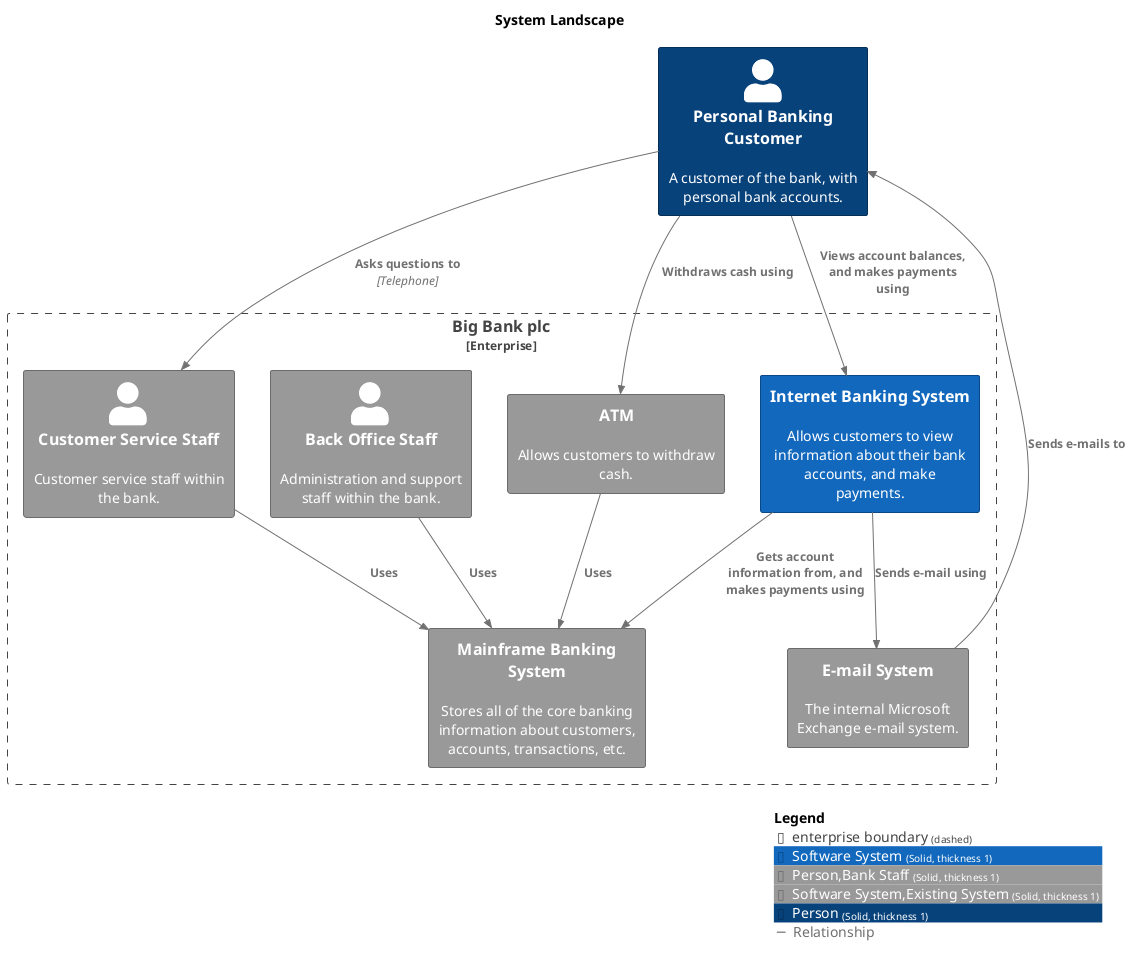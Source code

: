 @startuml
set separator none
title System Landscape

top to bottom direction

!include <C4/C4>
!include <C4/C4_Context>

AddElementTag("Software System", $bgColor="#1168bd", $borderColor="#0b4884", $fontColor="#ffffff", $sprite="", $shadowing="", $borderStyle="Solid", $borderThickness="1")
AddElementTag("Person,Bank Staff", $bgColor="#999999", $borderColor="#6b6b6b", $fontColor="#ffffff", $sprite="", $shadowing="", $borderStyle="Solid", $borderThickness="1")
AddElementTag("Software System,Existing System", $bgColor="#999999", $borderColor="#6b6b6b", $fontColor="#ffffff", $sprite="", $shadowing="", $borderStyle="Solid", $borderThickness="1")
AddElementTag("Person", $bgColor="#08427b", $borderColor="#052e56", $fontColor="#ffffff", $sprite="", $shadowing="", $borderStyle="Solid", $borderThickness="1")

AddRelTag("Relationship", $textColor="#707070", $lineColor="#707070", $lineStyle = "")

Enterprise_Boundary(enterprise, "Big Bank plc") {
  Person(CustomerServiceStaff, "Customer Service Staff", $descr="Customer service staff within the bank.", $tags="Person,Bank Staff", $link="")
  Person(BackOfficeStaff, "Back Office Staff", $descr="Administration and support staff within the bank.", $tags="Person,Bank Staff", $link="")
  System(InternetBankingSystem, "Internet Banking System", $descr="Allows customers to view information about their bank accounts, and make payments.", $tags="Software System", $link="")
  System(MainframeBankingSystem, "Mainframe Banking System", $descr="Stores all of the core banking information about customers, accounts, transactions, etc.", $tags="Software System,Existing System", $link="")
  System(EmailSystem, "E-mail System", $descr="The internal Microsoft Exchange e-mail system.", $tags="Software System,Existing System", $link="")
  System(ATM, "ATM", $descr="Allows customers to withdraw cash.", $tags="Software System,Existing System", $link="")
}

Person_Ext(PersonalBankingCustomer, "Personal Banking Customer", $descr="A customer of the bank, with personal bank accounts.", $tags="Person", $link="")

Rel_D(ATM, MainframeBankingSystem, "Uses", $techn="", $tags="Relationship", $link="")
Rel_D(PersonalBankingCustomer, ATM, "Withdraws cash using", $techn="", $tags="Relationship", $link="")
Rel_D(CustomerServiceStaff, MainframeBankingSystem, "Uses", $techn="", $tags="Relationship", $link="")
Rel_D(PersonalBankingCustomer, CustomerServiceStaff, "Asks questions to", $techn="Telephone", $tags="Relationship", $link="")
Rel_D(BackOfficeStaff, MainframeBankingSystem, "Uses", $techn="", $tags="Relationship", $link="")
Rel_D(PersonalBankingCustomer, InternetBankingSystem, "Views account balances, and makes payments using", $techn="", $tags="Relationship", $link="")
Rel_D(InternetBankingSystem, MainframeBankingSystem, "Gets account information from, and makes payments using", $techn="", $tags="Relationship", $link="")
Rel_D(InternetBankingSystem, EmailSystem, "Sends e-mail using", $techn="", $tags="Relationship", $link="")
Rel_D(EmailSystem, PersonalBankingCustomer, "Sends e-mails to", $techn="", $tags="Relationship", $link="")

SHOW_LEGEND(true)
@enduml
